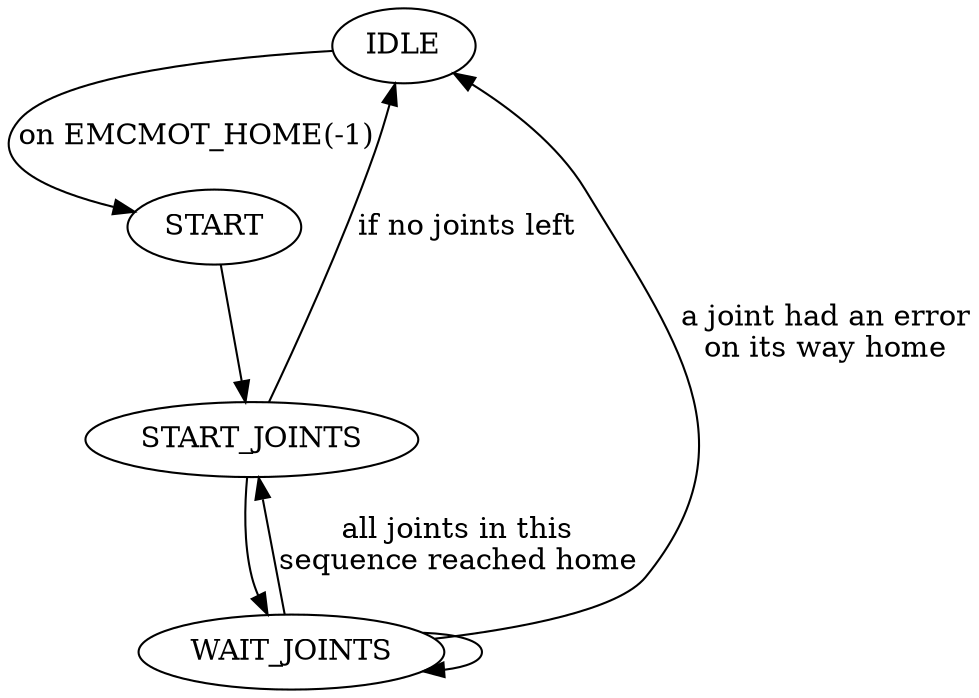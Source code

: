 digraph net {
  IDLE;
  START_JOINTS;
  START;
  WAIT_JOINTS;

  IDLE -> START [label="on EMCMOT_HOME(-1)"];
  START -> START_JOINTS;
  START_JOINTS -> WAIT_JOINTS;
  WAIT_JOINTS -> START_JOINTS [label="all joints in this\nsequence reached home"];
  START_JOINTS -> IDLE [label="if no joints left"];
  WAIT_JOINTS -> IDLE [label="a joint had an error\non its way home"];
  WAIT_JOINTS -> WAIT_JOINTS;
}
